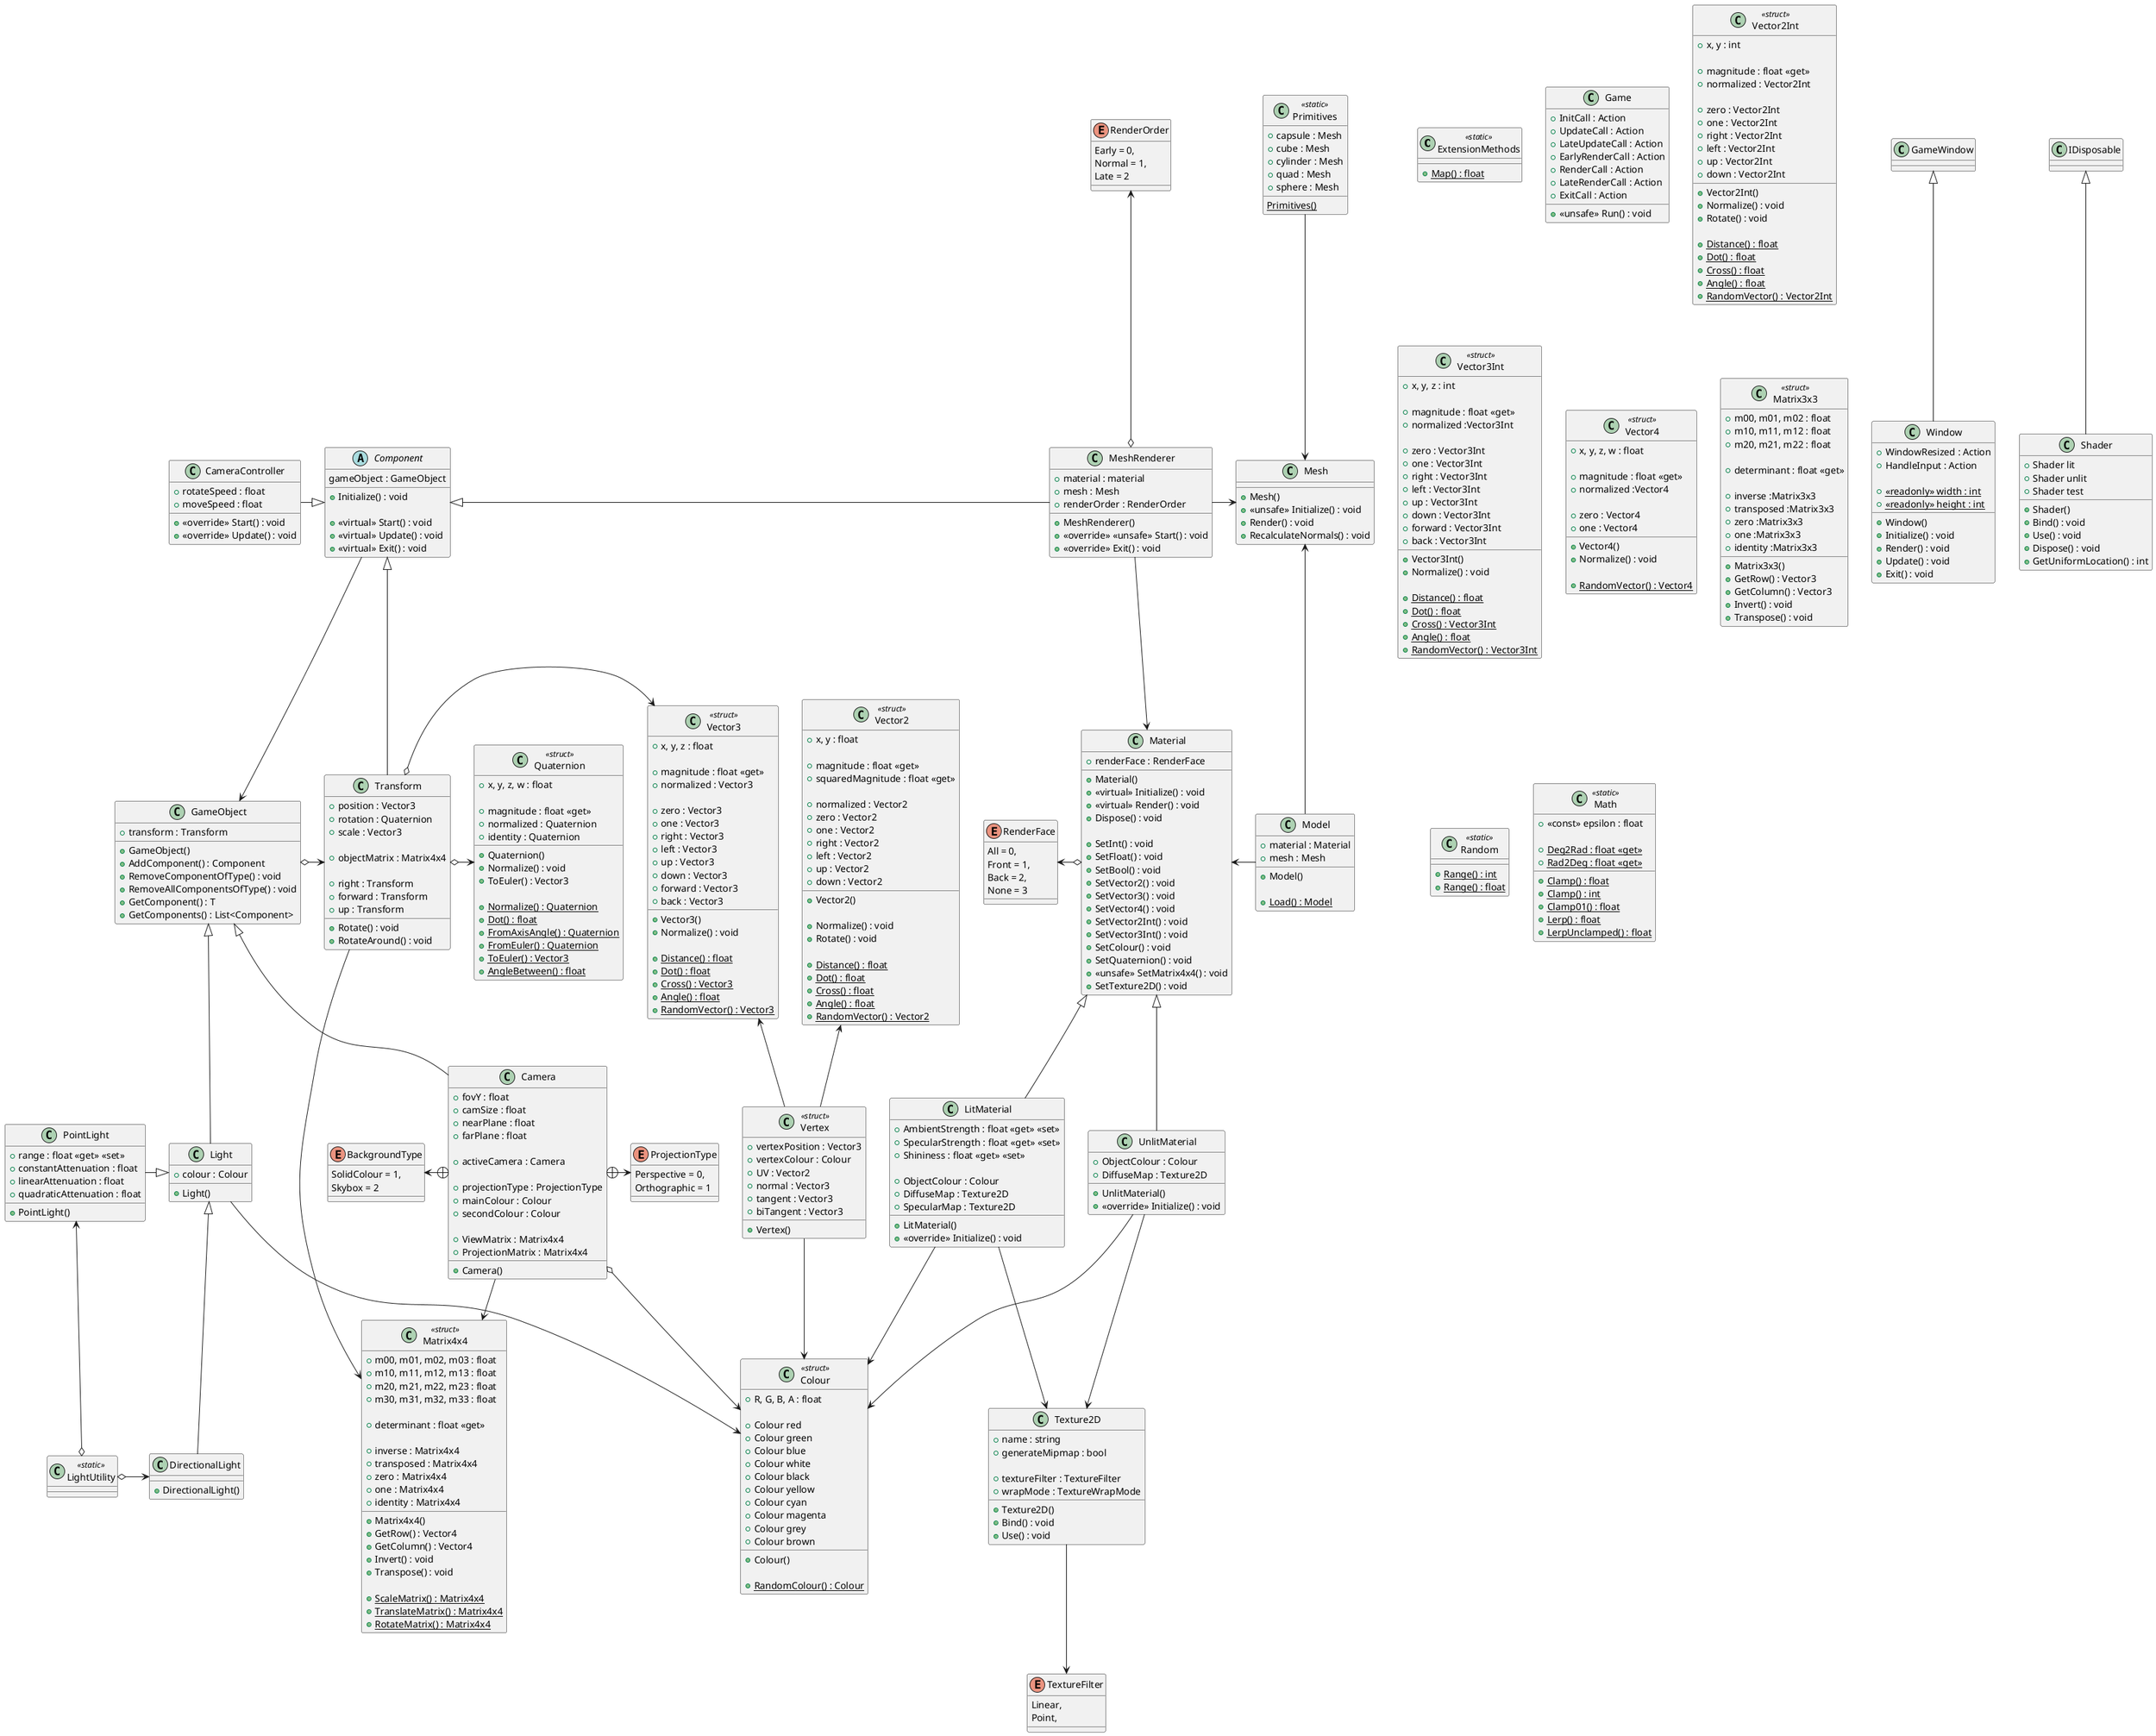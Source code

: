@startuml

class ExtensionMethods <<static>> {
    + {static} Map() : float
}

enum RenderOrder {
    Early = 0,
    Normal = 1,
    Late = 2
}

enum RenderFace {
    All = 0,
    Front = 1,
    Back = 2,
    None = 3
}

abstract class Component {
    + Initialize() : void
    
    + <<virtual>> Start() : void
    + <<virtual>> Update() : void
    + <<virtual>> Exit() : void
    
    gameObject : GameObject
}
Component --> GameObject

class Colour <<struct>> {
    + R, G, B, A : float
    
    + Colour red
    + Colour green
    + Colour blue
    + Colour white
    + Colour black
    + Colour yellow
    + Colour cyan
    + Colour magenta
    + Colour grey
    + Colour brown
    
    + Colour()
    
    + {static} RandomColour() : Colour
}

class Window {
    + Window()
    + Initialize() : void
    + Render() : void
    + Update() : void
    + Exit() : void
    
    + WindowResized : Action
    + HandleInput : Action
    
    + {static} <<readonly>> width : int
    + {static} <<readonly>> height : int
}
GameWindow <|-- Window

class GameObject {
    + GameObject()
    + AddComponent() : Component
    + RemoveComponentOfType() : void
    + RemoveAllComponentsOfType() : void
    + GetComponent() : T
    + GetComponents() : List<Component>
    
    + transform : Transform
}
GameObject o-> Transform

class Game {
    + <<unsafe>> Run() : void
    
    + InitCall : Action
    + UpdateCall : Action
    + LateUpdateCall : Action
    + EarlyRenderCall : Action
    + RenderCall : Action
    + LateRenderCall : Action
    + ExitCall : Action
}

class Shader {
    + Shader()
    + Bind() : void
    + Use() : void
    + Dispose() : void
    + GetUniformLocation() : int
    
    + Shader lit
    + Shader unlit
    + Shader test
}
IDisposable <|-- Shader

class Vertex <<struct>> {
    + Vertex()
    
    + vertexPosition : Vector3
    + vertexColour : Colour
    + UV : Vector2
    + normal : Vector3
    + tangent : Vector3
    + biTangent : Vector3
}
Vertex -up-> Vector3
Vertex -up-> Vector2
Vertex -down-> Colour

class MeshRenderer {
    + MeshRenderer()
    + <<override>> <<unsafe>> Start() : void
    + <<override>> Exit() : void
    
    + material : material
    + mesh : Mesh
    + renderOrder : RenderOrder
}
Component <|-right- MeshRenderer
MeshRenderer -down-> Material
MeshRenderer -right-> Mesh
MeshRenderer o-up-> RenderOrder

class Model {
    + material : Material
    + mesh : Mesh
    
    + Model()
    
    + {static} Load() : Model
}
Model -up-> Mesh
Model -left-> Material

enum TextureFilter {
    Linear,
    Point,
}

class Texture2D {
    + name : string
    + generateMipmap : bool
    
    + textureFilter : TextureFilter
    + wrapMode : TextureWrapMode
    
    + Texture2D()
    + Bind() : void
    + Use() : void
}
Texture2D --> TextureFilter

class Primitives <<static>> {
    {static} Primitives()
    
    + capsule : Mesh
    + cube : Mesh
    + cylinder : Mesh
    + quad : Mesh
    + sphere : Mesh
}
Primitives --> Mesh

class Mesh {
    + Mesh()
    + <<unsafe>> Initialize() : void
    + Render() : void
    + RecalculateNormals() : void
}

class Material {
    + Material()
    + <<virtual>> Initialize() : void
    + <<virtual>> Render() : void
    + Dispose() : void
    
    + SetInt() : void
    + SetFloat() : void
    + SetBool() : void
    + SetVector2() : void
    + SetVector3() : void
    + SetVector4() : void
    + SetVector2Int() : void
    + SetVector3Int() : void
    + SetColour() : void
    + SetQuaternion() : void
    + <<unsafe>> SetMatrix4x4() : void
    + SetTexture2D() : void
    
    + renderFace : RenderFace
}
Material o-left-> RenderFace

class Camera {
    + fovY : float
    + camSize : float
    + nearPlane : float
    + farPlane : float
    
    + activeCamera : Camera
    
    + projectionType : ProjectionType
    + mainColour : Colour
    + secondColour : Colour
    
    + ViewMatrix : Matrix4x4
    + ProjectionMatrix : Matrix4x4
    
    + Camera()
}
GameObject <|-- Camera
Camera --> Matrix4x4
Camera o-> Colour
Camera +-right-> ProjectionType
Camera +-left-> BackgroundType

enum ProjectionType {
    Perspective = 0,
    Orthographic = 1
}

enum BackgroundType {
    SolidColour = 1,
    Skybox = 2
}

class CameraController {
    + rotateSpeed : float
    + moveSpeed : float
    + <<override>> Start() : void
    + <<override>> Update() : void
}
Component <|-left- CameraController

class Transform {
    + Rotate() : void
    + RotateAround() : void
    
    + position : Vector3
    + rotation : Quaternion
    + scale : Vector3
    
    + objectMatrix : Matrix4x4
    
    + right : Transform
    + forward : Transform
    + up : Transform
}
Component <|-- Transform
Transform o-> Vector3
Transform o-> Quaternion
Transform --> Matrix4x4

class Vector2 <<struct>> {
    + x, y : float
    
    + magnitude : float <<get>>
    + squaredMagnitude : float <<get>>
    
    + normalized : Vector2
    + zero : Vector2
    + one : Vector2
    + right : Vector2
    + left : Vector2
    + up : Vector2
    + down : Vector2
    
    + Vector2()
    
    + Normalize() : void
    + Rotate() : void
    
    + {static} Distance() : float
    + {static} Dot() : float
    + {static} Cross() : float
    + {static} Angle() : float
    + {static} RandomVector() : Vector2
}

class Vector2Int <<struct>> {
    + x, y : int
    
    + magnitude : float <<get>>
    + normalized : Vector2Int
    
    + zero : Vector2Int
    + one : Vector2Int
    + right : Vector2Int
    + left : Vector2Int
    + up : Vector2Int
    + down : Vector2Int
    
    + Vector2Int()
    + Normalize() : void
    + Rotate() : void
    
    + {static} Distance() : float
    + {static} Dot() : float
    + {static} Cross() : float
    + {static} Angle() : float
    + {static} RandomVector() : Vector2Int
}

class Vector3 <<struct>> {
    + x, y, z : float
    
    + magnitude : float <<get>>
    + normalized : Vector3
    
    + zero : Vector3
    + one : Vector3
    + right : Vector3
    + left : Vector3
    + up : Vector3
    + down : Vector3
    + forward : Vector3
    + back : Vector3
    
    + Vector3()
    + Normalize() : void
    
    + {static} Distance() : float
    + {static} Dot() : float
    + {static} Cross() : Vector3
    + {static} Angle() : float
    + {static} RandomVector() : Vector3
}

class Vector3Int <<struct>> {
    + x, y, z : int
    
    + magnitude : float <<get>>
    + normalized :Vector3Int
    
    + zero : Vector3Int
    + one : Vector3Int
    + right : Vector3Int
    + left : Vector3Int
    + up : Vector3Int
    + down : Vector3Int
    + forward : Vector3Int
    + back : Vector3Int
    
    + Vector3Int()
    + Normalize() : void
    
    + {static} Distance() : float
    + {static} Dot() : float
    + {static} Cross() : Vector3Int
    + {static} Angle() : float
    + {static} RandomVector() : Vector3Int
}

class Vector4 <<struct>> {
    + x, y, z, w : float

    + magnitude : float <<get>>
    + normalized :Vector4
    
    + zero : Vector4
    + one : Vector4
    
    + Vector4()
    + Normalize() : void
    
    + {static} RandomVector() : Vector4
}

class Quaternion <<struct>> {
    + x, y, z, w : float
    
    + magnitude : float <<get>>
    + normalized : Quaternion
    + identity : Quaternion
    
    + Quaternion()
    + Normalize() : void
    + ToEuler() : Vector3
    
    + {static} Normalize() : Quaternion
    + {static} Dot() : float
    + {static} FromAxisAngle() : Quaternion
    + {static} FromEuler() : Quaternion
    + {static} ToEuler() : Vector3
    + {static} AngleBetween() : float
}

class Matrix3x3 <<struct>> {
    + m00, m01, m02 : float
    + m10, m11, m12 : float
    + m20, m21, m22 : float
    
    + determinant : float <<get>>
    
    + inverse :Matrix3x3
    + transposed :Matrix3x3
    + zero :Matrix3x3
    + one :Matrix3x3
    + identity :Matrix3x3
    
    + Matrix3x3()
    + GetRow() : Vector3
    + GetColumn() : Vector3
    + Invert() : void
    + Transpose() : void
}

class Matrix4x4 <<struct>> {
    + m00, m01, m02, m03 : float
    + m10, m11, m12, m13 : float
    + m20, m21, m22, m23 : float
    + m30, m31, m32, m33 : float
    
    + determinant : float <<get>>
    
    + inverse : Matrix4x4
    + transposed : Matrix4x4
    + zero : Matrix4x4
    + one : Matrix4x4
    + identity : Matrix4x4
    
    + Matrix4x4()
    + GetRow() : Vector4
    + GetColumn() : Vector4
    + Invert() : void
    + Transpose() : void
    
    + {static} ScaleMatrix() : Matrix4x4
    + {static} TranslateMatrix() : Matrix4x4
    + {static} RotateMatrix() : Matrix4x4
}

class Random <<static>> {
    + {static} Range() : int
    + {static} Range() : float
}

class Math <<static>> {
    + <<const>> epsilon : float
    
    + {static} Deg2Rad : float <<get>>
    + {static} Rad2Deg : float <<get>>
    + {static} Clamp() : float
    + {static} Clamp() : int
    + {static} Clamp01() : float
    + {static} Lerp() : float
    + {static} LerpUnclamped() : float
}

class DirectionalLight {
    + DirectionalLight()
}
Light <|-down- DirectionalLight

class PointLight {
    + range : float <<get>> <<set>>
    + constantAttenuation : float
    + linearAttenuation : float
    + quadraticAttenuation : float
    + PointLight()
}
Light <|-left- PointLight

class LightUtility <<static>> {}
LightUtility o-right-> DirectionalLight
LightUtility o-up-> PointLight

class Light {
    + Light()
    + colour : Colour
}
GameObject <|-- Light
Light --> Colour

class LitMaterial {
    + LitMaterial()
    + <<override>> Initialize() : void
    + AmbientStrength : float <<get>> <<set>>
    + SpecularStrength : float <<get>> <<set>>
    + Shininess : float <<get>> <<set>>
    
    + ObjectColour : Colour
    + DiffuseMap : Texture2D
    + SpecularMap : Texture2D
}
Material <|-- LitMaterial
LitMaterial --> Colour
LitMaterial --> Texture2D

class UnlitMaterial {
    + UnlitMaterial()
    + <<override>> Initialize() : void
    
    + ObjectColour : Colour
    + DiffuseMap : Texture2D
}
Material <|-- UnlitMaterial
UnlitMaterial --> Colour
UnlitMaterial --> Texture2D

@enduml